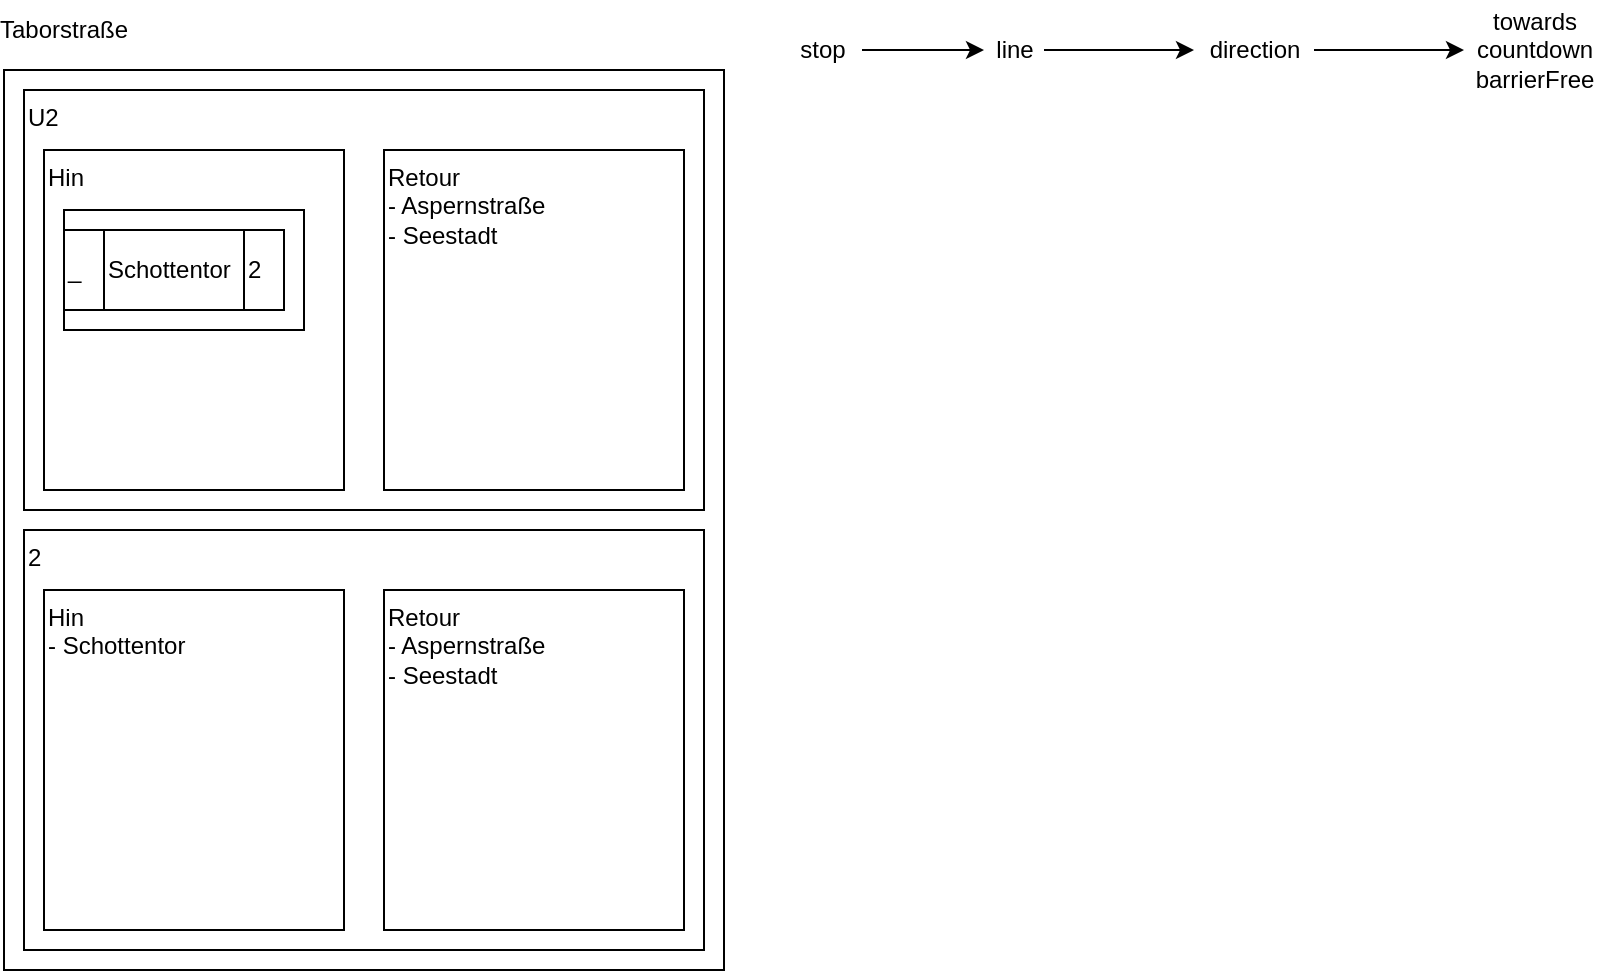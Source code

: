 <mxfile version="13.7.9" type="device"><diagram id="8ekWpISQJj_ztLzx0FX9" name="Page-1"><mxGraphModel dx="1234" dy="816" grid="1" gridSize="10" guides="1" tooltips="1" connect="1" arrows="1" fold="1" page="1" pageScale="1" pageWidth="827" pageHeight="1169" math="0" shadow="0"><root><mxCell id="0"/><mxCell id="1" parent="0"/><mxCell id="Q-VLHd6775649kLLE8fo-1" value="" style="rounded=0;whiteSpace=wrap;html=1;" vertex="1" parent="1"><mxGeometry x="40" y="130" width="360" height="450" as="geometry"/></mxCell><mxCell id="Q-VLHd6775649kLLE8fo-4" value="Taborstraße" style="text;html=1;strokeColor=none;fillColor=none;align=center;verticalAlign=middle;whiteSpace=wrap;rounded=0;" vertex="1" parent="1"><mxGeometry x="50" y="100" width="40" height="20" as="geometry"/></mxCell><mxCell id="Q-VLHd6775649kLLE8fo-5" value="U2" style="rounded=0;whiteSpace=wrap;html=1;align=left;verticalAlign=top;" vertex="1" parent="1"><mxGeometry x="50" y="140" width="340" height="210" as="geometry"/></mxCell><mxCell id="Q-VLHd6775649kLLE8fo-6" value="2" style="rounded=0;whiteSpace=wrap;html=1;align=left;verticalAlign=top;" vertex="1" parent="1"><mxGeometry x="50" y="360" width="340" height="210" as="geometry"/></mxCell><mxCell id="Q-VLHd6775649kLLE8fo-7" value="Hin" style="rounded=0;whiteSpace=wrap;html=1;align=left;verticalAlign=top;" vertex="1" parent="1"><mxGeometry x="60" y="170" width="150" height="170" as="geometry"/></mxCell><mxCell id="Q-VLHd6775649kLLE8fo-8" value="&lt;span&gt;Retour&lt;br&gt;- Aspernstraße&lt;br&gt;- Seestadt&lt;br&gt;&lt;/span&gt;" style="rounded=0;whiteSpace=wrap;html=1;align=left;verticalAlign=top;" vertex="1" parent="1"><mxGeometry x="230" y="170" width="150" height="170" as="geometry"/></mxCell><mxCell id="Q-VLHd6775649kLLE8fo-9" value="Hin&lt;br&gt;- Schottentor" style="rounded=0;whiteSpace=wrap;html=1;align=left;verticalAlign=top;" vertex="1" parent="1"><mxGeometry x="60" y="390" width="150" height="170" as="geometry"/></mxCell><mxCell id="Q-VLHd6775649kLLE8fo-10" value="&lt;span&gt;Retour&lt;br&gt;- Aspernstraße&lt;br&gt;- Seestadt&lt;br&gt;&lt;/span&gt;" style="rounded=0;whiteSpace=wrap;html=1;align=left;verticalAlign=top;" vertex="1" parent="1"><mxGeometry x="230" y="390" width="150" height="170" as="geometry"/></mxCell><mxCell id="Q-VLHd6775649kLLE8fo-11" value="" style="rounded=0;whiteSpace=wrap;html=1;align=left;verticalAlign=top;" vertex="1" parent="1"><mxGeometry x="70" y="200" width="120" height="60" as="geometry"/></mxCell><mxCell id="Q-VLHd6775649kLLE8fo-13" value="Schottentor" style="rounded=0;whiteSpace=wrap;html=1;align=left;" vertex="1" parent="1"><mxGeometry x="90" y="210" width="70" height="40" as="geometry"/></mxCell><mxCell id="Q-VLHd6775649kLLE8fo-14" value="2" style="rounded=0;whiteSpace=wrap;html=1;align=left;" vertex="1" parent="1"><mxGeometry x="160" y="210" width="20" height="40" as="geometry"/></mxCell><mxCell id="Q-VLHd6775649kLLE8fo-15" value="_" style="rounded=0;whiteSpace=wrap;html=1;align=left;" vertex="1" parent="1"><mxGeometry x="70" y="210" width="20" height="40" as="geometry"/></mxCell><mxCell id="Q-VLHd6775649kLLE8fo-20" value="" style="edgeStyle=orthogonalEdgeStyle;rounded=0;orthogonalLoop=1;jettySize=auto;html=1;" edge="1" parent="1" source="Q-VLHd6775649kLLE8fo-18" target="Q-VLHd6775649kLLE8fo-19"><mxGeometry relative="1" as="geometry"/></mxCell><mxCell id="Q-VLHd6775649kLLE8fo-18" value="stop" style="text;html=1;align=center;verticalAlign=middle;resizable=0;points=[];autosize=1;" vertex="1" parent="1"><mxGeometry x="429" y="110" width="40" height="20" as="geometry"/></mxCell><mxCell id="Q-VLHd6775649kLLE8fo-22" value="" style="edgeStyle=orthogonalEdgeStyle;rounded=0;orthogonalLoop=1;jettySize=auto;html=1;" edge="1" parent="1" source="Q-VLHd6775649kLLE8fo-19" target="Q-VLHd6775649kLLE8fo-21"><mxGeometry relative="1" as="geometry"/></mxCell><mxCell id="Q-VLHd6775649kLLE8fo-19" value="line" style="text;html=1;align=center;verticalAlign=middle;resizable=0;points=[];autosize=1;" vertex="1" parent="1"><mxGeometry x="530" y="110" width="30" height="20" as="geometry"/></mxCell><mxCell id="Q-VLHd6775649kLLE8fo-24" value="" style="edgeStyle=orthogonalEdgeStyle;rounded=0;orthogonalLoop=1;jettySize=auto;html=1;" edge="1" parent="1" source="Q-VLHd6775649kLLE8fo-21" target="Q-VLHd6775649kLLE8fo-23"><mxGeometry relative="1" as="geometry"/></mxCell><mxCell id="Q-VLHd6775649kLLE8fo-21" value="direction" style="text;html=1;align=center;verticalAlign=middle;resizable=0;points=[];autosize=1;" vertex="1" parent="1"><mxGeometry x="635" y="110" width="60" height="20" as="geometry"/></mxCell><mxCell id="Q-VLHd6775649kLLE8fo-23" value="towards&lt;br&gt;countdown&lt;br&gt;barrierFree" style="text;html=1;align=center;verticalAlign=middle;resizable=0;points=[];autosize=1;" vertex="1" parent="1"><mxGeometry x="770" y="95" width="70" height="50" as="geometry"/></mxCell></root></mxGraphModel></diagram></mxfile>